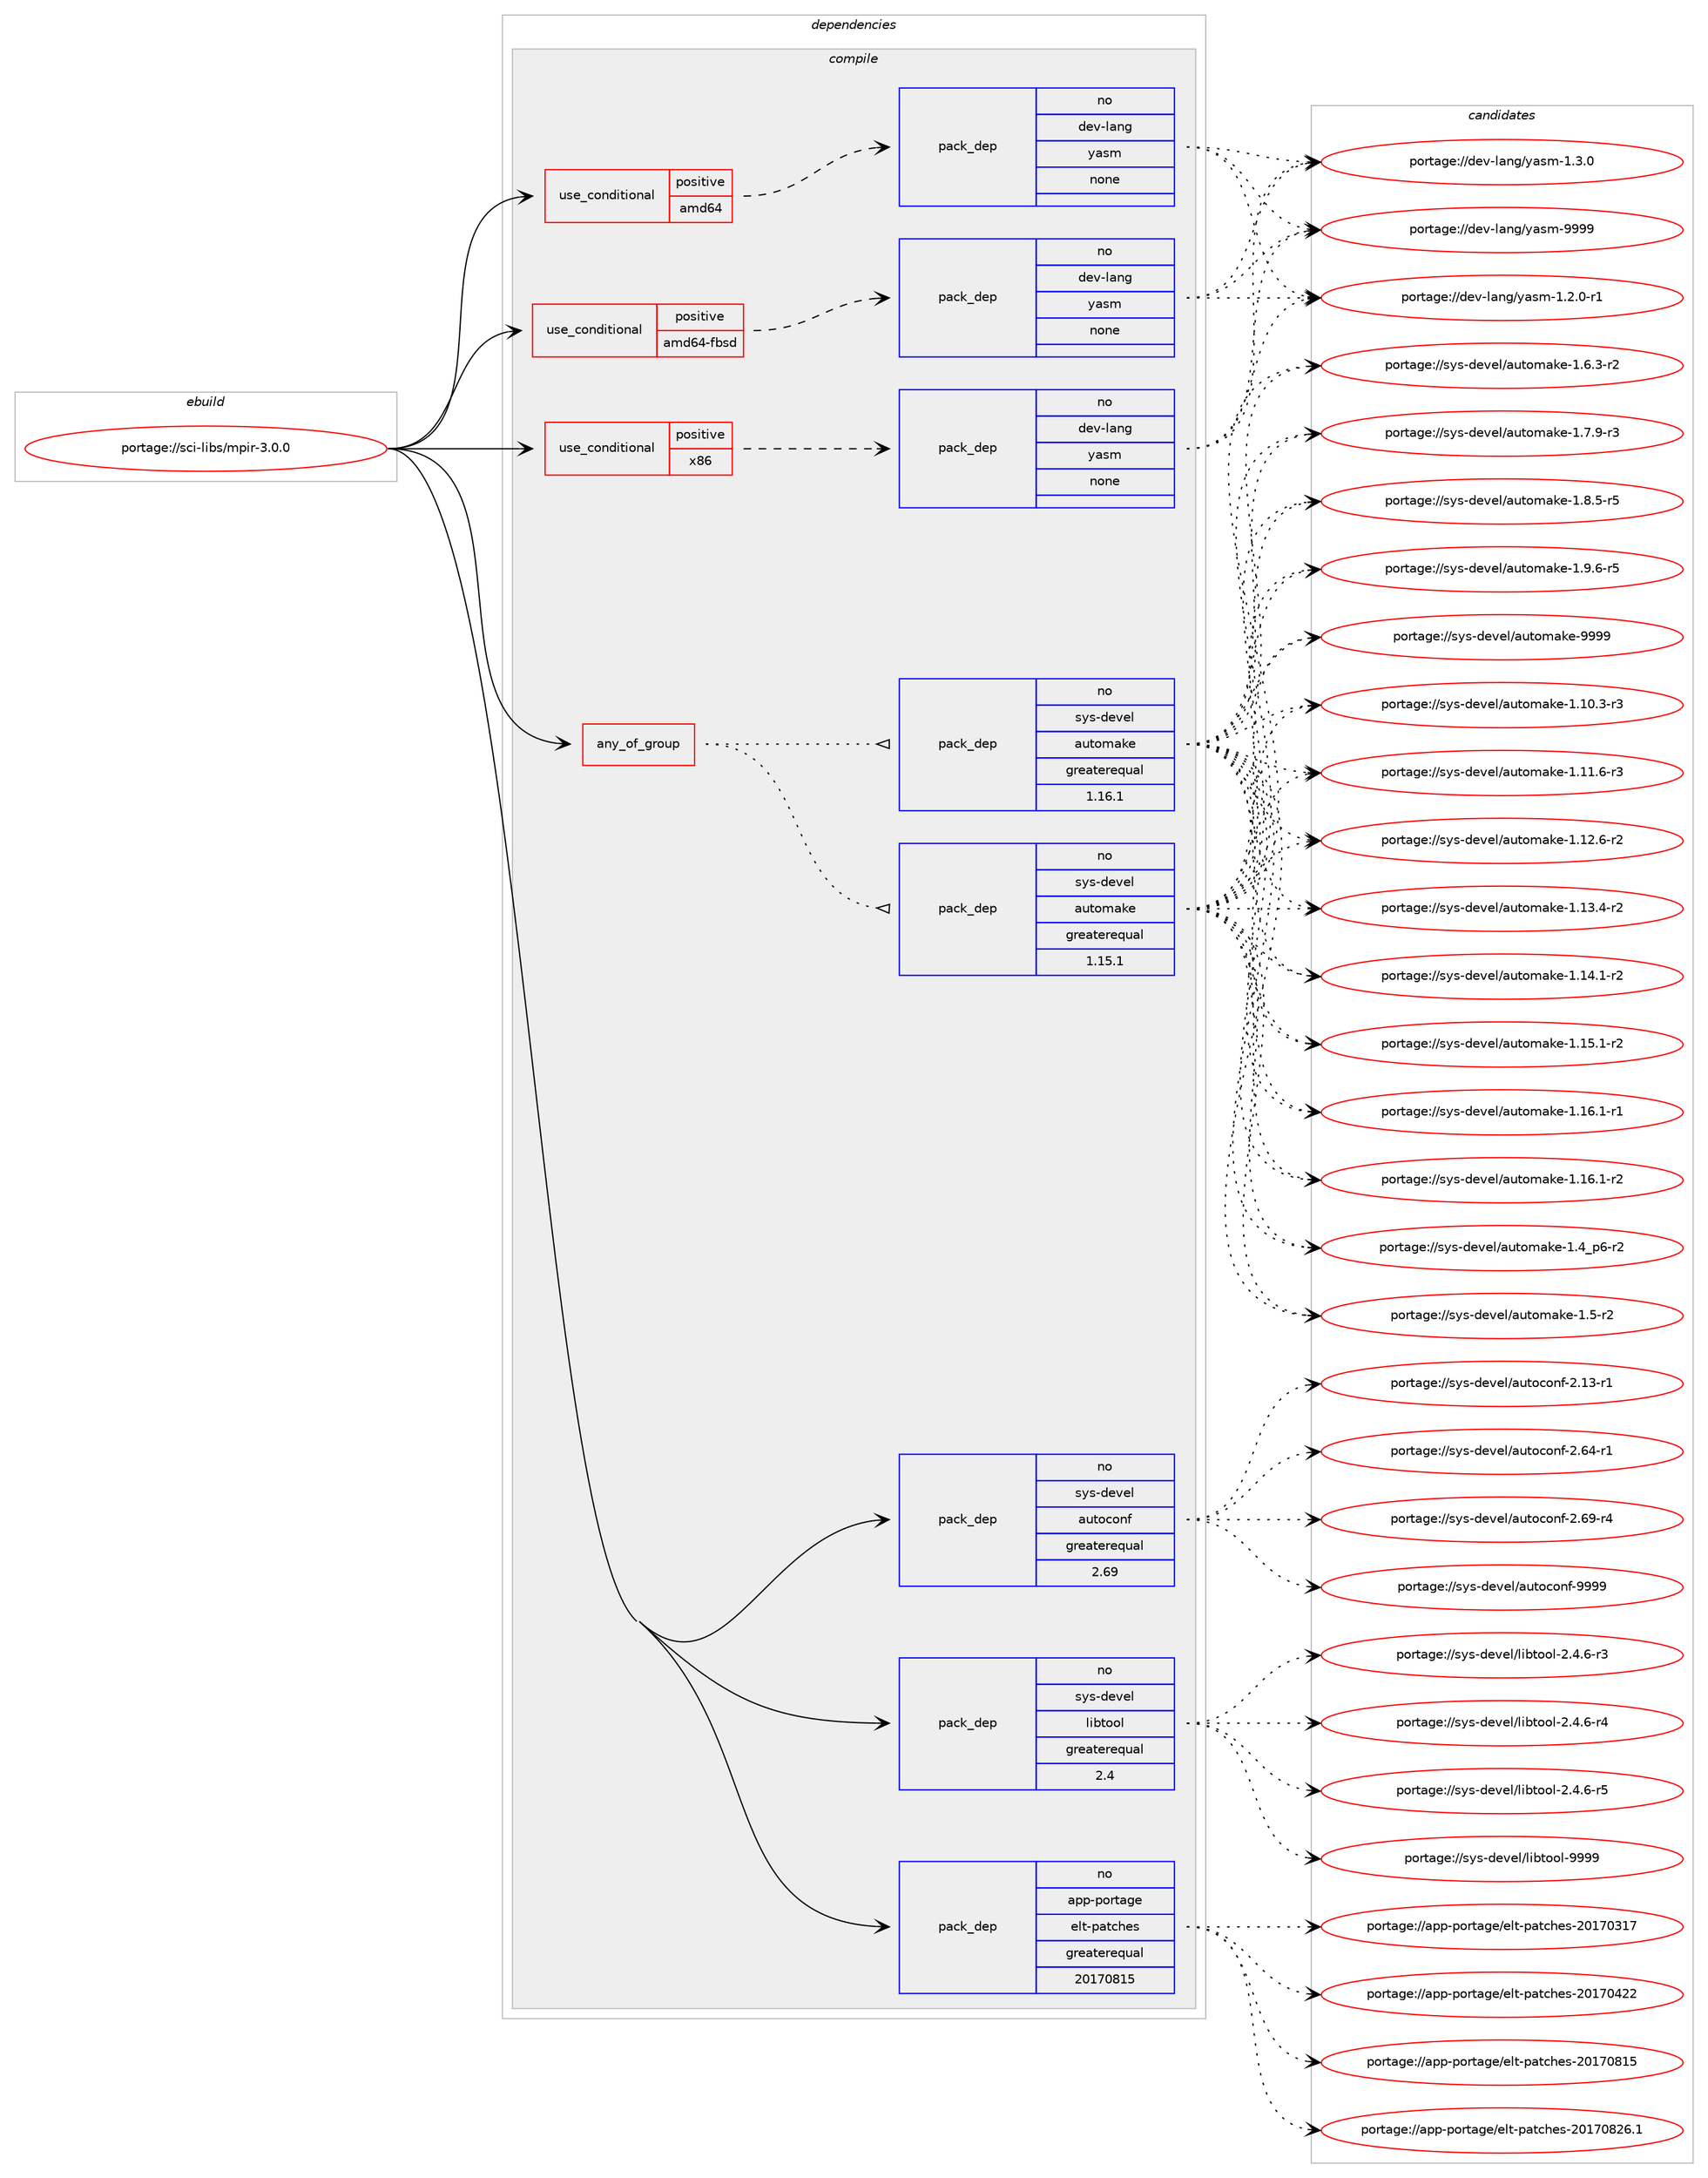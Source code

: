 digraph prolog {

# *************
# Graph options
# *************

newrank=true;
concentrate=true;
compound=true;
graph [rankdir=LR,fontname=Helvetica,fontsize=10,ranksep=1.5];#, ranksep=2.5, nodesep=0.2];
edge  [arrowhead=vee];
node  [fontname=Helvetica,fontsize=10];

# **********
# The ebuild
# **********

subgraph cluster_leftcol {
color=gray;
rank=same;
label=<<i>ebuild</i>>;
id [label="portage://sci-libs/mpir-3.0.0", color=red, width=4, href="../sci-libs/mpir-3.0.0.svg"];
}

# ****************
# The dependencies
# ****************

subgraph cluster_midcol {
color=gray;
label=<<i>dependencies</i>>;
subgraph cluster_compile {
fillcolor="#eeeeee";
style=filled;
label=<<i>compile</i>>;
subgraph any6459 {
dependency391607 [label=<<TABLE BORDER="0" CELLBORDER="1" CELLSPACING="0" CELLPADDING="4"><TR><TD CELLPADDING="10">any_of_group</TD></TR></TABLE>>, shape=none, color=red];subgraph pack287976 {
dependency391608 [label=<<TABLE BORDER="0" CELLBORDER="1" CELLSPACING="0" CELLPADDING="4" WIDTH="220"><TR><TD ROWSPAN="6" CELLPADDING="30">pack_dep</TD></TR><TR><TD WIDTH="110">no</TD></TR><TR><TD>sys-devel</TD></TR><TR><TD>automake</TD></TR><TR><TD>greaterequal</TD></TR><TR><TD>1.16.1</TD></TR></TABLE>>, shape=none, color=blue];
}
dependency391607:e -> dependency391608:w [weight=20,style="dotted",arrowhead="oinv"];
subgraph pack287977 {
dependency391609 [label=<<TABLE BORDER="0" CELLBORDER="1" CELLSPACING="0" CELLPADDING="4" WIDTH="220"><TR><TD ROWSPAN="6" CELLPADDING="30">pack_dep</TD></TR><TR><TD WIDTH="110">no</TD></TR><TR><TD>sys-devel</TD></TR><TR><TD>automake</TD></TR><TR><TD>greaterequal</TD></TR><TR><TD>1.15.1</TD></TR></TABLE>>, shape=none, color=blue];
}
dependency391607:e -> dependency391609:w [weight=20,style="dotted",arrowhead="oinv"];
}
id:e -> dependency391607:w [weight=20,style="solid",arrowhead="vee"];
subgraph cond96968 {
dependency391610 [label=<<TABLE BORDER="0" CELLBORDER="1" CELLSPACING="0" CELLPADDING="4"><TR><TD ROWSPAN="3" CELLPADDING="10">use_conditional</TD></TR><TR><TD>positive</TD></TR><TR><TD>amd64</TD></TR></TABLE>>, shape=none, color=red];
subgraph pack287978 {
dependency391611 [label=<<TABLE BORDER="0" CELLBORDER="1" CELLSPACING="0" CELLPADDING="4" WIDTH="220"><TR><TD ROWSPAN="6" CELLPADDING="30">pack_dep</TD></TR><TR><TD WIDTH="110">no</TD></TR><TR><TD>dev-lang</TD></TR><TR><TD>yasm</TD></TR><TR><TD>none</TD></TR><TR><TD></TD></TR></TABLE>>, shape=none, color=blue];
}
dependency391610:e -> dependency391611:w [weight=20,style="dashed",arrowhead="vee"];
}
id:e -> dependency391610:w [weight=20,style="solid",arrowhead="vee"];
subgraph cond96969 {
dependency391612 [label=<<TABLE BORDER="0" CELLBORDER="1" CELLSPACING="0" CELLPADDING="4"><TR><TD ROWSPAN="3" CELLPADDING="10">use_conditional</TD></TR><TR><TD>positive</TD></TR><TR><TD>amd64-fbsd</TD></TR></TABLE>>, shape=none, color=red];
subgraph pack287979 {
dependency391613 [label=<<TABLE BORDER="0" CELLBORDER="1" CELLSPACING="0" CELLPADDING="4" WIDTH="220"><TR><TD ROWSPAN="6" CELLPADDING="30">pack_dep</TD></TR><TR><TD WIDTH="110">no</TD></TR><TR><TD>dev-lang</TD></TR><TR><TD>yasm</TD></TR><TR><TD>none</TD></TR><TR><TD></TD></TR></TABLE>>, shape=none, color=blue];
}
dependency391612:e -> dependency391613:w [weight=20,style="dashed",arrowhead="vee"];
}
id:e -> dependency391612:w [weight=20,style="solid",arrowhead="vee"];
subgraph cond96970 {
dependency391614 [label=<<TABLE BORDER="0" CELLBORDER="1" CELLSPACING="0" CELLPADDING="4"><TR><TD ROWSPAN="3" CELLPADDING="10">use_conditional</TD></TR><TR><TD>positive</TD></TR><TR><TD>x86</TD></TR></TABLE>>, shape=none, color=red];
subgraph pack287980 {
dependency391615 [label=<<TABLE BORDER="0" CELLBORDER="1" CELLSPACING="0" CELLPADDING="4" WIDTH="220"><TR><TD ROWSPAN="6" CELLPADDING="30">pack_dep</TD></TR><TR><TD WIDTH="110">no</TD></TR><TR><TD>dev-lang</TD></TR><TR><TD>yasm</TD></TR><TR><TD>none</TD></TR><TR><TD></TD></TR></TABLE>>, shape=none, color=blue];
}
dependency391614:e -> dependency391615:w [weight=20,style="dashed",arrowhead="vee"];
}
id:e -> dependency391614:w [weight=20,style="solid",arrowhead="vee"];
subgraph pack287981 {
dependency391616 [label=<<TABLE BORDER="0" CELLBORDER="1" CELLSPACING="0" CELLPADDING="4" WIDTH="220"><TR><TD ROWSPAN="6" CELLPADDING="30">pack_dep</TD></TR><TR><TD WIDTH="110">no</TD></TR><TR><TD>app-portage</TD></TR><TR><TD>elt-patches</TD></TR><TR><TD>greaterequal</TD></TR><TR><TD>20170815</TD></TR></TABLE>>, shape=none, color=blue];
}
id:e -> dependency391616:w [weight=20,style="solid",arrowhead="vee"];
subgraph pack287982 {
dependency391617 [label=<<TABLE BORDER="0" CELLBORDER="1" CELLSPACING="0" CELLPADDING="4" WIDTH="220"><TR><TD ROWSPAN="6" CELLPADDING="30">pack_dep</TD></TR><TR><TD WIDTH="110">no</TD></TR><TR><TD>sys-devel</TD></TR><TR><TD>autoconf</TD></TR><TR><TD>greaterequal</TD></TR><TR><TD>2.69</TD></TR></TABLE>>, shape=none, color=blue];
}
id:e -> dependency391617:w [weight=20,style="solid",arrowhead="vee"];
subgraph pack287983 {
dependency391618 [label=<<TABLE BORDER="0" CELLBORDER="1" CELLSPACING="0" CELLPADDING="4" WIDTH="220"><TR><TD ROWSPAN="6" CELLPADDING="30">pack_dep</TD></TR><TR><TD WIDTH="110">no</TD></TR><TR><TD>sys-devel</TD></TR><TR><TD>libtool</TD></TR><TR><TD>greaterequal</TD></TR><TR><TD>2.4</TD></TR></TABLE>>, shape=none, color=blue];
}
id:e -> dependency391618:w [weight=20,style="solid",arrowhead="vee"];
}
subgraph cluster_compileandrun {
fillcolor="#eeeeee";
style=filled;
label=<<i>compile and run</i>>;
}
subgraph cluster_run {
fillcolor="#eeeeee";
style=filled;
label=<<i>run</i>>;
}
}

# **************
# The candidates
# **************

subgraph cluster_choices {
rank=same;
color=gray;
label=<<i>candidates</i>>;

subgraph choice287976 {
color=black;
nodesep=1;
choiceportage11512111545100101118101108479711711611110997107101454946494846514511451 [label="portage://sys-devel/automake-1.10.3-r3", color=red, width=4,href="../sys-devel/automake-1.10.3-r3.svg"];
choiceportage11512111545100101118101108479711711611110997107101454946494946544511451 [label="portage://sys-devel/automake-1.11.6-r3", color=red, width=4,href="../sys-devel/automake-1.11.6-r3.svg"];
choiceportage11512111545100101118101108479711711611110997107101454946495046544511450 [label="portage://sys-devel/automake-1.12.6-r2", color=red, width=4,href="../sys-devel/automake-1.12.6-r2.svg"];
choiceportage11512111545100101118101108479711711611110997107101454946495146524511450 [label="portage://sys-devel/automake-1.13.4-r2", color=red, width=4,href="../sys-devel/automake-1.13.4-r2.svg"];
choiceportage11512111545100101118101108479711711611110997107101454946495246494511450 [label="portage://sys-devel/automake-1.14.1-r2", color=red, width=4,href="../sys-devel/automake-1.14.1-r2.svg"];
choiceportage11512111545100101118101108479711711611110997107101454946495346494511450 [label="portage://sys-devel/automake-1.15.1-r2", color=red, width=4,href="../sys-devel/automake-1.15.1-r2.svg"];
choiceportage11512111545100101118101108479711711611110997107101454946495446494511449 [label="portage://sys-devel/automake-1.16.1-r1", color=red, width=4,href="../sys-devel/automake-1.16.1-r1.svg"];
choiceportage11512111545100101118101108479711711611110997107101454946495446494511450 [label="portage://sys-devel/automake-1.16.1-r2", color=red, width=4,href="../sys-devel/automake-1.16.1-r2.svg"];
choiceportage115121115451001011181011084797117116111109971071014549465295112544511450 [label="portage://sys-devel/automake-1.4_p6-r2", color=red, width=4,href="../sys-devel/automake-1.4_p6-r2.svg"];
choiceportage11512111545100101118101108479711711611110997107101454946534511450 [label="portage://sys-devel/automake-1.5-r2", color=red, width=4,href="../sys-devel/automake-1.5-r2.svg"];
choiceportage115121115451001011181011084797117116111109971071014549465446514511450 [label="portage://sys-devel/automake-1.6.3-r2", color=red, width=4,href="../sys-devel/automake-1.6.3-r2.svg"];
choiceportage115121115451001011181011084797117116111109971071014549465546574511451 [label="portage://sys-devel/automake-1.7.9-r3", color=red, width=4,href="../sys-devel/automake-1.7.9-r3.svg"];
choiceportage115121115451001011181011084797117116111109971071014549465646534511453 [label="portage://sys-devel/automake-1.8.5-r5", color=red, width=4,href="../sys-devel/automake-1.8.5-r5.svg"];
choiceportage115121115451001011181011084797117116111109971071014549465746544511453 [label="portage://sys-devel/automake-1.9.6-r5", color=red, width=4,href="../sys-devel/automake-1.9.6-r5.svg"];
choiceportage115121115451001011181011084797117116111109971071014557575757 [label="portage://sys-devel/automake-9999", color=red, width=4,href="../sys-devel/automake-9999.svg"];
dependency391608:e -> choiceportage11512111545100101118101108479711711611110997107101454946494846514511451:w [style=dotted,weight="100"];
dependency391608:e -> choiceportage11512111545100101118101108479711711611110997107101454946494946544511451:w [style=dotted,weight="100"];
dependency391608:e -> choiceportage11512111545100101118101108479711711611110997107101454946495046544511450:w [style=dotted,weight="100"];
dependency391608:e -> choiceportage11512111545100101118101108479711711611110997107101454946495146524511450:w [style=dotted,weight="100"];
dependency391608:e -> choiceportage11512111545100101118101108479711711611110997107101454946495246494511450:w [style=dotted,weight="100"];
dependency391608:e -> choiceportage11512111545100101118101108479711711611110997107101454946495346494511450:w [style=dotted,weight="100"];
dependency391608:e -> choiceportage11512111545100101118101108479711711611110997107101454946495446494511449:w [style=dotted,weight="100"];
dependency391608:e -> choiceportage11512111545100101118101108479711711611110997107101454946495446494511450:w [style=dotted,weight="100"];
dependency391608:e -> choiceportage115121115451001011181011084797117116111109971071014549465295112544511450:w [style=dotted,weight="100"];
dependency391608:e -> choiceportage11512111545100101118101108479711711611110997107101454946534511450:w [style=dotted,weight="100"];
dependency391608:e -> choiceportage115121115451001011181011084797117116111109971071014549465446514511450:w [style=dotted,weight="100"];
dependency391608:e -> choiceportage115121115451001011181011084797117116111109971071014549465546574511451:w [style=dotted,weight="100"];
dependency391608:e -> choiceportage115121115451001011181011084797117116111109971071014549465646534511453:w [style=dotted,weight="100"];
dependency391608:e -> choiceportage115121115451001011181011084797117116111109971071014549465746544511453:w [style=dotted,weight="100"];
dependency391608:e -> choiceportage115121115451001011181011084797117116111109971071014557575757:w [style=dotted,weight="100"];
}
subgraph choice287977 {
color=black;
nodesep=1;
choiceportage11512111545100101118101108479711711611110997107101454946494846514511451 [label="portage://sys-devel/automake-1.10.3-r3", color=red, width=4,href="../sys-devel/automake-1.10.3-r3.svg"];
choiceportage11512111545100101118101108479711711611110997107101454946494946544511451 [label="portage://sys-devel/automake-1.11.6-r3", color=red, width=4,href="../sys-devel/automake-1.11.6-r3.svg"];
choiceportage11512111545100101118101108479711711611110997107101454946495046544511450 [label="portage://sys-devel/automake-1.12.6-r2", color=red, width=4,href="../sys-devel/automake-1.12.6-r2.svg"];
choiceportage11512111545100101118101108479711711611110997107101454946495146524511450 [label="portage://sys-devel/automake-1.13.4-r2", color=red, width=4,href="../sys-devel/automake-1.13.4-r2.svg"];
choiceportage11512111545100101118101108479711711611110997107101454946495246494511450 [label="portage://sys-devel/automake-1.14.1-r2", color=red, width=4,href="../sys-devel/automake-1.14.1-r2.svg"];
choiceportage11512111545100101118101108479711711611110997107101454946495346494511450 [label="portage://sys-devel/automake-1.15.1-r2", color=red, width=4,href="../sys-devel/automake-1.15.1-r2.svg"];
choiceportage11512111545100101118101108479711711611110997107101454946495446494511449 [label="portage://sys-devel/automake-1.16.1-r1", color=red, width=4,href="../sys-devel/automake-1.16.1-r1.svg"];
choiceportage11512111545100101118101108479711711611110997107101454946495446494511450 [label="portage://sys-devel/automake-1.16.1-r2", color=red, width=4,href="../sys-devel/automake-1.16.1-r2.svg"];
choiceportage115121115451001011181011084797117116111109971071014549465295112544511450 [label="portage://sys-devel/automake-1.4_p6-r2", color=red, width=4,href="../sys-devel/automake-1.4_p6-r2.svg"];
choiceportage11512111545100101118101108479711711611110997107101454946534511450 [label="portage://sys-devel/automake-1.5-r2", color=red, width=4,href="../sys-devel/automake-1.5-r2.svg"];
choiceportage115121115451001011181011084797117116111109971071014549465446514511450 [label="portage://sys-devel/automake-1.6.3-r2", color=red, width=4,href="../sys-devel/automake-1.6.3-r2.svg"];
choiceportage115121115451001011181011084797117116111109971071014549465546574511451 [label="portage://sys-devel/automake-1.7.9-r3", color=red, width=4,href="../sys-devel/automake-1.7.9-r3.svg"];
choiceportage115121115451001011181011084797117116111109971071014549465646534511453 [label="portage://sys-devel/automake-1.8.5-r5", color=red, width=4,href="../sys-devel/automake-1.8.5-r5.svg"];
choiceportage115121115451001011181011084797117116111109971071014549465746544511453 [label="portage://sys-devel/automake-1.9.6-r5", color=red, width=4,href="../sys-devel/automake-1.9.6-r5.svg"];
choiceportage115121115451001011181011084797117116111109971071014557575757 [label="portage://sys-devel/automake-9999", color=red, width=4,href="../sys-devel/automake-9999.svg"];
dependency391609:e -> choiceportage11512111545100101118101108479711711611110997107101454946494846514511451:w [style=dotted,weight="100"];
dependency391609:e -> choiceportage11512111545100101118101108479711711611110997107101454946494946544511451:w [style=dotted,weight="100"];
dependency391609:e -> choiceportage11512111545100101118101108479711711611110997107101454946495046544511450:w [style=dotted,weight="100"];
dependency391609:e -> choiceportage11512111545100101118101108479711711611110997107101454946495146524511450:w [style=dotted,weight="100"];
dependency391609:e -> choiceportage11512111545100101118101108479711711611110997107101454946495246494511450:w [style=dotted,weight="100"];
dependency391609:e -> choiceportage11512111545100101118101108479711711611110997107101454946495346494511450:w [style=dotted,weight="100"];
dependency391609:e -> choiceportage11512111545100101118101108479711711611110997107101454946495446494511449:w [style=dotted,weight="100"];
dependency391609:e -> choiceportage11512111545100101118101108479711711611110997107101454946495446494511450:w [style=dotted,weight="100"];
dependency391609:e -> choiceportage115121115451001011181011084797117116111109971071014549465295112544511450:w [style=dotted,weight="100"];
dependency391609:e -> choiceportage11512111545100101118101108479711711611110997107101454946534511450:w [style=dotted,weight="100"];
dependency391609:e -> choiceportage115121115451001011181011084797117116111109971071014549465446514511450:w [style=dotted,weight="100"];
dependency391609:e -> choiceportage115121115451001011181011084797117116111109971071014549465546574511451:w [style=dotted,weight="100"];
dependency391609:e -> choiceportage115121115451001011181011084797117116111109971071014549465646534511453:w [style=dotted,weight="100"];
dependency391609:e -> choiceportage115121115451001011181011084797117116111109971071014549465746544511453:w [style=dotted,weight="100"];
dependency391609:e -> choiceportage115121115451001011181011084797117116111109971071014557575757:w [style=dotted,weight="100"];
}
subgraph choice287978 {
color=black;
nodesep=1;
choiceportage100101118451089711010347121971151094549465046484511449 [label="portage://dev-lang/yasm-1.2.0-r1", color=red, width=4,href="../dev-lang/yasm-1.2.0-r1.svg"];
choiceportage10010111845108971101034712197115109454946514648 [label="portage://dev-lang/yasm-1.3.0", color=red, width=4,href="../dev-lang/yasm-1.3.0.svg"];
choiceportage100101118451089711010347121971151094557575757 [label="portage://dev-lang/yasm-9999", color=red, width=4,href="../dev-lang/yasm-9999.svg"];
dependency391611:e -> choiceportage100101118451089711010347121971151094549465046484511449:w [style=dotted,weight="100"];
dependency391611:e -> choiceportage10010111845108971101034712197115109454946514648:w [style=dotted,weight="100"];
dependency391611:e -> choiceportage100101118451089711010347121971151094557575757:w [style=dotted,weight="100"];
}
subgraph choice287979 {
color=black;
nodesep=1;
choiceportage100101118451089711010347121971151094549465046484511449 [label="portage://dev-lang/yasm-1.2.0-r1", color=red, width=4,href="../dev-lang/yasm-1.2.0-r1.svg"];
choiceportage10010111845108971101034712197115109454946514648 [label="portage://dev-lang/yasm-1.3.0", color=red, width=4,href="../dev-lang/yasm-1.3.0.svg"];
choiceportage100101118451089711010347121971151094557575757 [label="portage://dev-lang/yasm-9999", color=red, width=4,href="../dev-lang/yasm-9999.svg"];
dependency391613:e -> choiceportage100101118451089711010347121971151094549465046484511449:w [style=dotted,weight="100"];
dependency391613:e -> choiceportage10010111845108971101034712197115109454946514648:w [style=dotted,weight="100"];
dependency391613:e -> choiceportage100101118451089711010347121971151094557575757:w [style=dotted,weight="100"];
}
subgraph choice287980 {
color=black;
nodesep=1;
choiceportage100101118451089711010347121971151094549465046484511449 [label="portage://dev-lang/yasm-1.2.0-r1", color=red, width=4,href="../dev-lang/yasm-1.2.0-r1.svg"];
choiceportage10010111845108971101034712197115109454946514648 [label="portage://dev-lang/yasm-1.3.0", color=red, width=4,href="../dev-lang/yasm-1.3.0.svg"];
choiceportage100101118451089711010347121971151094557575757 [label="portage://dev-lang/yasm-9999", color=red, width=4,href="../dev-lang/yasm-9999.svg"];
dependency391615:e -> choiceportage100101118451089711010347121971151094549465046484511449:w [style=dotted,weight="100"];
dependency391615:e -> choiceportage10010111845108971101034712197115109454946514648:w [style=dotted,weight="100"];
dependency391615:e -> choiceportage100101118451089711010347121971151094557575757:w [style=dotted,weight="100"];
}
subgraph choice287981 {
color=black;
nodesep=1;
choiceportage97112112451121111141169710310147101108116451129711699104101115455048495548514955 [label="portage://app-portage/elt-patches-20170317", color=red, width=4,href="../app-portage/elt-patches-20170317.svg"];
choiceportage97112112451121111141169710310147101108116451129711699104101115455048495548525050 [label="portage://app-portage/elt-patches-20170422", color=red, width=4,href="../app-portage/elt-patches-20170422.svg"];
choiceportage97112112451121111141169710310147101108116451129711699104101115455048495548564953 [label="portage://app-portage/elt-patches-20170815", color=red, width=4,href="../app-portage/elt-patches-20170815.svg"];
choiceportage971121124511211111411697103101471011081164511297116991041011154550484955485650544649 [label="portage://app-portage/elt-patches-20170826.1", color=red, width=4,href="../app-portage/elt-patches-20170826.1.svg"];
dependency391616:e -> choiceportage97112112451121111141169710310147101108116451129711699104101115455048495548514955:w [style=dotted,weight="100"];
dependency391616:e -> choiceportage97112112451121111141169710310147101108116451129711699104101115455048495548525050:w [style=dotted,weight="100"];
dependency391616:e -> choiceportage97112112451121111141169710310147101108116451129711699104101115455048495548564953:w [style=dotted,weight="100"];
dependency391616:e -> choiceportage971121124511211111411697103101471011081164511297116991041011154550484955485650544649:w [style=dotted,weight="100"];
}
subgraph choice287982 {
color=black;
nodesep=1;
choiceportage1151211154510010111810110847971171161119911111010245504649514511449 [label="portage://sys-devel/autoconf-2.13-r1", color=red, width=4,href="../sys-devel/autoconf-2.13-r1.svg"];
choiceportage1151211154510010111810110847971171161119911111010245504654524511449 [label="portage://sys-devel/autoconf-2.64-r1", color=red, width=4,href="../sys-devel/autoconf-2.64-r1.svg"];
choiceportage1151211154510010111810110847971171161119911111010245504654574511452 [label="portage://sys-devel/autoconf-2.69-r4", color=red, width=4,href="../sys-devel/autoconf-2.69-r4.svg"];
choiceportage115121115451001011181011084797117116111991111101024557575757 [label="portage://sys-devel/autoconf-9999", color=red, width=4,href="../sys-devel/autoconf-9999.svg"];
dependency391617:e -> choiceportage1151211154510010111810110847971171161119911111010245504649514511449:w [style=dotted,weight="100"];
dependency391617:e -> choiceportage1151211154510010111810110847971171161119911111010245504654524511449:w [style=dotted,weight="100"];
dependency391617:e -> choiceportage1151211154510010111810110847971171161119911111010245504654574511452:w [style=dotted,weight="100"];
dependency391617:e -> choiceportage115121115451001011181011084797117116111991111101024557575757:w [style=dotted,weight="100"];
}
subgraph choice287983 {
color=black;
nodesep=1;
choiceportage1151211154510010111810110847108105981161111111084550465246544511451 [label="portage://sys-devel/libtool-2.4.6-r3", color=red, width=4,href="../sys-devel/libtool-2.4.6-r3.svg"];
choiceportage1151211154510010111810110847108105981161111111084550465246544511452 [label="portage://sys-devel/libtool-2.4.6-r4", color=red, width=4,href="../sys-devel/libtool-2.4.6-r4.svg"];
choiceportage1151211154510010111810110847108105981161111111084550465246544511453 [label="portage://sys-devel/libtool-2.4.6-r5", color=red, width=4,href="../sys-devel/libtool-2.4.6-r5.svg"];
choiceportage1151211154510010111810110847108105981161111111084557575757 [label="portage://sys-devel/libtool-9999", color=red, width=4,href="../sys-devel/libtool-9999.svg"];
dependency391618:e -> choiceportage1151211154510010111810110847108105981161111111084550465246544511451:w [style=dotted,weight="100"];
dependency391618:e -> choiceportage1151211154510010111810110847108105981161111111084550465246544511452:w [style=dotted,weight="100"];
dependency391618:e -> choiceportage1151211154510010111810110847108105981161111111084550465246544511453:w [style=dotted,weight="100"];
dependency391618:e -> choiceportage1151211154510010111810110847108105981161111111084557575757:w [style=dotted,weight="100"];
}
}

}
